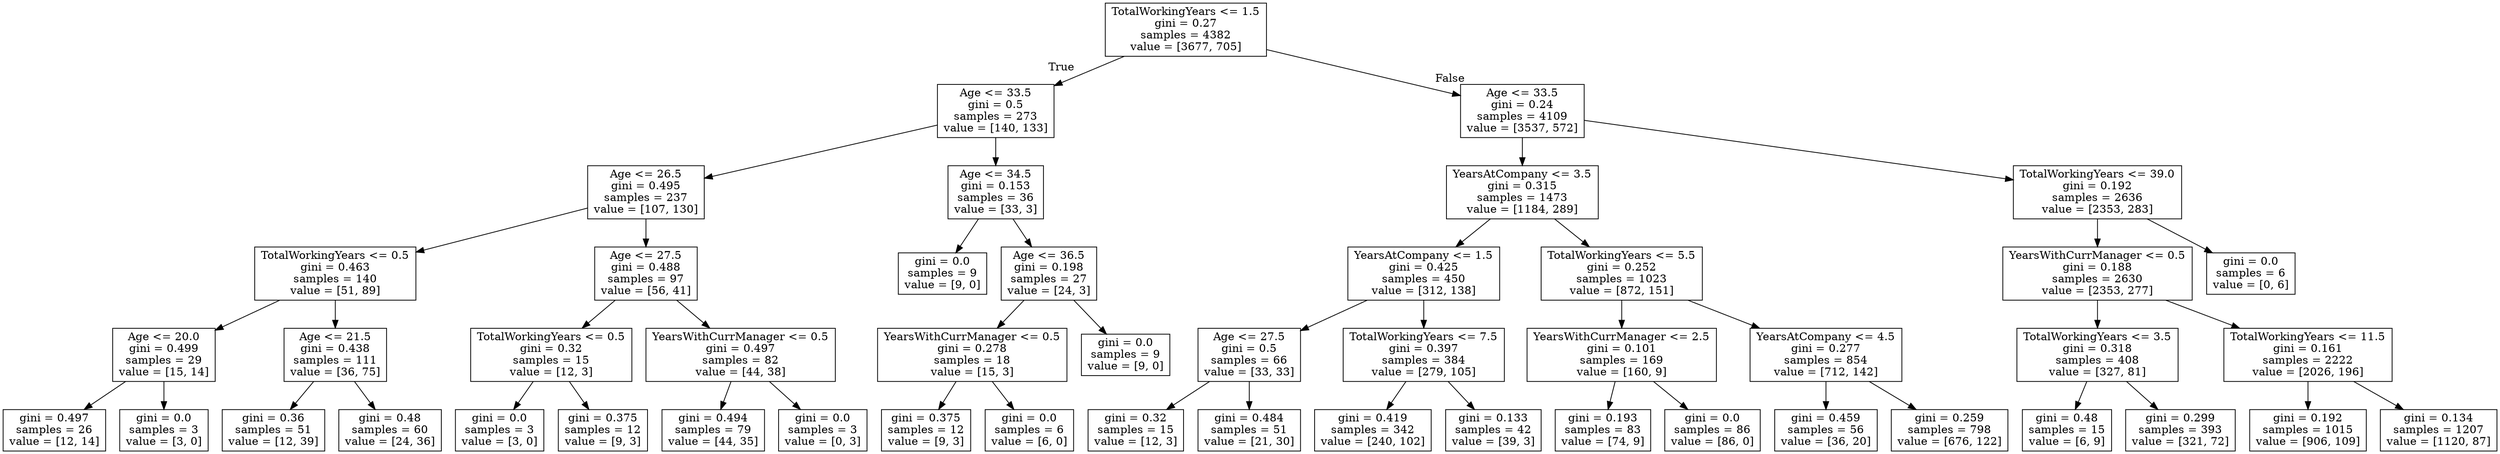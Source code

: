 digraph Tree {
node [shape=box] ;
0 [label="TotalWorkingYears <= 1.5\ngini = 0.27\nsamples = 4382\nvalue = [3677, 705]"] ;
1 [label="Age <= 33.5\ngini = 0.5\nsamples = 273\nvalue = [140, 133]"] ;
0 -> 1 [labeldistance=2.5, labelangle=45, headlabel="True"] ;
2 [label="Age <= 26.5\ngini = 0.495\nsamples = 237\nvalue = [107, 130]"] ;
1 -> 2 ;
3 [label="TotalWorkingYears <= 0.5\ngini = 0.463\nsamples = 140\nvalue = [51, 89]"] ;
2 -> 3 ;
4 [label="Age <= 20.0\ngini = 0.499\nsamples = 29\nvalue = [15, 14]"] ;
3 -> 4 ;
5 [label="gini = 0.497\nsamples = 26\nvalue = [12, 14]"] ;
4 -> 5 ;
6 [label="gini = 0.0\nsamples = 3\nvalue = [3, 0]"] ;
4 -> 6 ;
7 [label="Age <= 21.5\ngini = 0.438\nsamples = 111\nvalue = [36, 75]"] ;
3 -> 7 ;
8 [label="gini = 0.36\nsamples = 51\nvalue = [12, 39]"] ;
7 -> 8 ;
9 [label="gini = 0.48\nsamples = 60\nvalue = [24, 36]"] ;
7 -> 9 ;
10 [label="Age <= 27.5\ngini = 0.488\nsamples = 97\nvalue = [56, 41]"] ;
2 -> 10 ;
11 [label="TotalWorkingYears <= 0.5\ngini = 0.32\nsamples = 15\nvalue = [12, 3]"] ;
10 -> 11 ;
12 [label="gini = 0.0\nsamples = 3\nvalue = [3, 0]"] ;
11 -> 12 ;
13 [label="gini = 0.375\nsamples = 12\nvalue = [9, 3]"] ;
11 -> 13 ;
14 [label="YearsWithCurrManager <= 0.5\ngini = 0.497\nsamples = 82\nvalue = [44, 38]"] ;
10 -> 14 ;
15 [label="gini = 0.494\nsamples = 79\nvalue = [44, 35]"] ;
14 -> 15 ;
16 [label="gini = 0.0\nsamples = 3\nvalue = [0, 3]"] ;
14 -> 16 ;
17 [label="Age <= 34.5\ngini = 0.153\nsamples = 36\nvalue = [33, 3]"] ;
1 -> 17 ;
18 [label="gini = 0.0\nsamples = 9\nvalue = [9, 0]"] ;
17 -> 18 ;
19 [label="Age <= 36.5\ngini = 0.198\nsamples = 27\nvalue = [24, 3]"] ;
17 -> 19 ;
20 [label="YearsWithCurrManager <= 0.5\ngini = 0.278\nsamples = 18\nvalue = [15, 3]"] ;
19 -> 20 ;
21 [label="gini = 0.375\nsamples = 12\nvalue = [9, 3]"] ;
20 -> 21 ;
22 [label="gini = 0.0\nsamples = 6\nvalue = [6, 0]"] ;
20 -> 22 ;
23 [label="gini = 0.0\nsamples = 9\nvalue = [9, 0]"] ;
19 -> 23 ;
24 [label="Age <= 33.5\ngini = 0.24\nsamples = 4109\nvalue = [3537, 572]"] ;
0 -> 24 [labeldistance=2.5, labelangle=-45, headlabel="False"] ;
25 [label="YearsAtCompany <= 3.5\ngini = 0.315\nsamples = 1473\nvalue = [1184, 289]"] ;
24 -> 25 ;
26 [label="YearsAtCompany <= 1.5\ngini = 0.425\nsamples = 450\nvalue = [312, 138]"] ;
25 -> 26 ;
27 [label="Age <= 27.5\ngini = 0.5\nsamples = 66\nvalue = [33, 33]"] ;
26 -> 27 ;
28 [label="gini = 0.32\nsamples = 15\nvalue = [12, 3]"] ;
27 -> 28 ;
29 [label="gini = 0.484\nsamples = 51\nvalue = [21, 30]"] ;
27 -> 29 ;
30 [label="TotalWorkingYears <= 7.5\ngini = 0.397\nsamples = 384\nvalue = [279, 105]"] ;
26 -> 30 ;
31 [label="gini = 0.419\nsamples = 342\nvalue = [240, 102]"] ;
30 -> 31 ;
32 [label="gini = 0.133\nsamples = 42\nvalue = [39, 3]"] ;
30 -> 32 ;
33 [label="TotalWorkingYears <= 5.5\ngini = 0.252\nsamples = 1023\nvalue = [872, 151]"] ;
25 -> 33 ;
34 [label="YearsWithCurrManager <= 2.5\ngini = 0.101\nsamples = 169\nvalue = [160, 9]"] ;
33 -> 34 ;
35 [label="gini = 0.193\nsamples = 83\nvalue = [74, 9]"] ;
34 -> 35 ;
36 [label="gini = 0.0\nsamples = 86\nvalue = [86, 0]"] ;
34 -> 36 ;
37 [label="YearsAtCompany <= 4.5\ngini = 0.277\nsamples = 854\nvalue = [712, 142]"] ;
33 -> 37 ;
38 [label="gini = 0.459\nsamples = 56\nvalue = [36, 20]"] ;
37 -> 38 ;
39 [label="gini = 0.259\nsamples = 798\nvalue = [676, 122]"] ;
37 -> 39 ;
40 [label="TotalWorkingYears <= 39.0\ngini = 0.192\nsamples = 2636\nvalue = [2353, 283]"] ;
24 -> 40 ;
41 [label="YearsWithCurrManager <= 0.5\ngini = 0.188\nsamples = 2630\nvalue = [2353, 277]"] ;
40 -> 41 ;
42 [label="TotalWorkingYears <= 3.5\ngini = 0.318\nsamples = 408\nvalue = [327, 81]"] ;
41 -> 42 ;
43 [label="gini = 0.48\nsamples = 15\nvalue = [6, 9]"] ;
42 -> 43 ;
44 [label="gini = 0.299\nsamples = 393\nvalue = [321, 72]"] ;
42 -> 44 ;
45 [label="TotalWorkingYears <= 11.5\ngini = 0.161\nsamples = 2222\nvalue = [2026, 196]"] ;
41 -> 45 ;
46 [label="gini = 0.192\nsamples = 1015\nvalue = [906, 109]"] ;
45 -> 46 ;
47 [label="gini = 0.134\nsamples = 1207\nvalue = [1120, 87]"] ;
45 -> 47 ;
48 [label="gini = 0.0\nsamples = 6\nvalue = [0, 6]"] ;
40 -> 48 ;
}